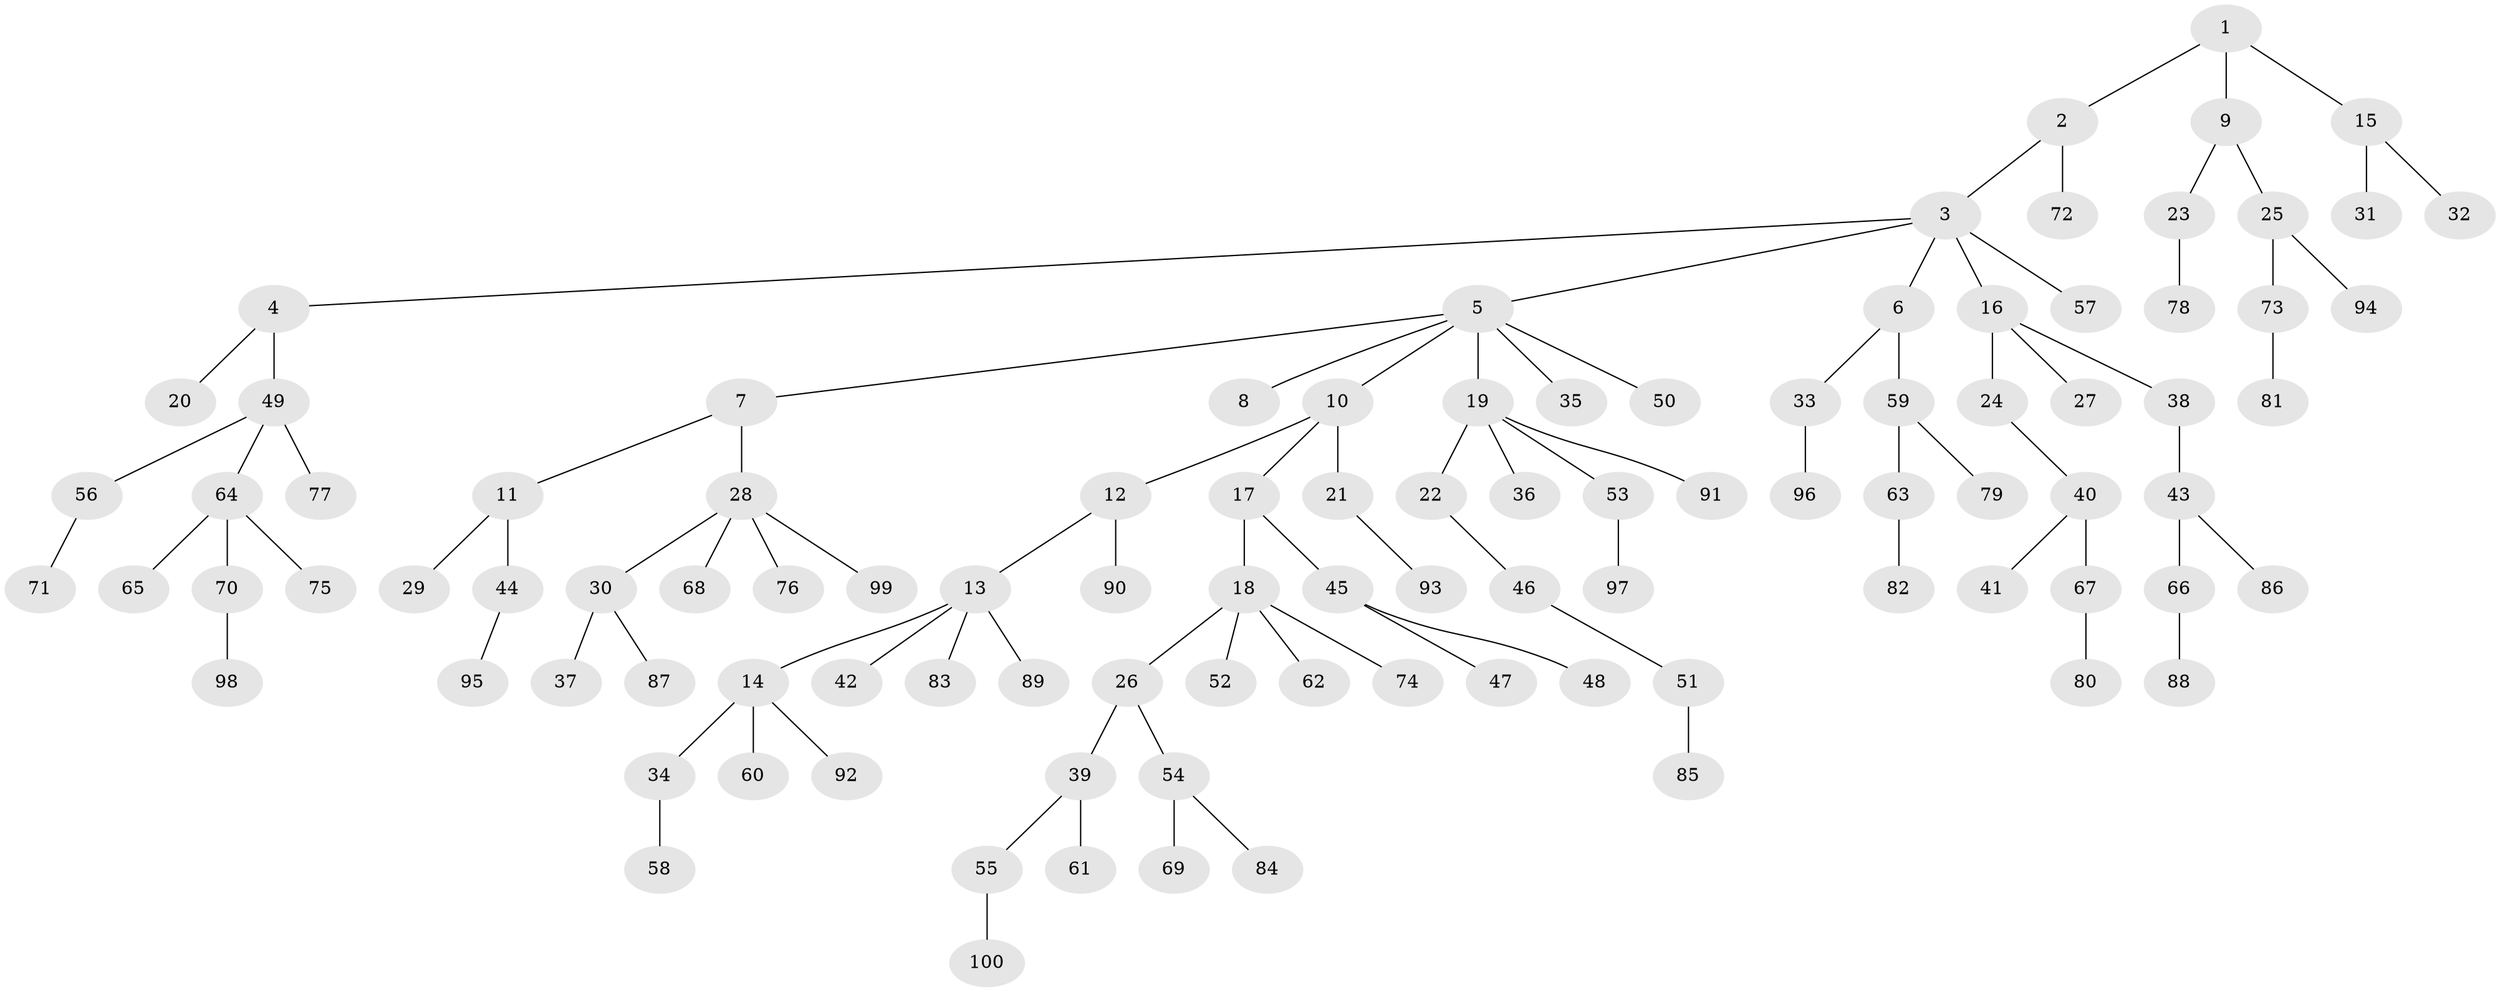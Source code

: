 // Generated by graph-tools (version 1.1) at 2025/38/02/21/25 10:38:55]
// undirected, 100 vertices, 99 edges
graph export_dot {
graph [start="1"]
  node [color=gray90,style=filled];
  1;
  2;
  3;
  4;
  5;
  6;
  7;
  8;
  9;
  10;
  11;
  12;
  13;
  14;
  15;
  16;
  17;
  18;
  19;
  20;
  21;
  22;
  23;
  24;
  25;
  26;
  27;
  28;
  29;
  30;
  31;
  32;
  33;
  34;
  35;
  36;
  37;
  38;
  39;
  40;
  41;
  42;
  43;
  44;
  45;
  46;
  47;
  48;
  49;
  50;
  51;
  52;
  53;
  54;
  55;
  56;
  57;
  58;
  59;
  60;
  61;
  62;
  63;
  64;
  65;
  66;
  67;
  68;
  69;
  70;
  71;
  72;
  73;
  74;
  75;
  76;
  77;
  78;
  79;
  80;
  81;
  82;
  83;
  84;
  85;
  86;
  87;
  88;
  89;
  90;
  91;
  92;
  93;
  94;
  95;
  96;
  97;
  98;
  99;
  100;
  1 -- 2;
  1 -- 9;
  1 -- 15;
  2 -- 3;
  2 -- 72;
  3 -- 4;
  3 -- 5;
  3 -- 6;
  3 -- 16;
  3 -- 57;
  4 -- 20;
  4 -- 49;
  5 -- 7;
  5 -- 8;
  5 -- 10;
  5 -- 19;
  5 -- 35;
  5 -- 50;
  6 -- 33;
  6 -- 59;
  7 -- 11;
  7 -- 28;
  9 -- 23;
  9 -- 25;
  10 -- 12;
  10 -- 17;
  10 -- 21;
  11 -- 29;
  11 -- 44;
  12 -- 13;
  12 -- 90;
  13 -- 14;
  13 -- 42;
  13 -- 83;
  13 -- 89;
  14 -- 34;
  14 -- 60;
  14 -- 92;
  15 -- 31;
  15 -- 32;
  16 -- 24;
  16 -- 27;
  16 -- 38;
  17 -- 18;
  17 -- 45;
  18 -- 26;
  18 -- 52;
  18 -- 62;
  18 -- 74;
  19 -- 22;
  19 -- 36;
  19 -- 53;
  19 -- 91;
  21 -- 93;
  22 -- 46;
  23 -- 78;
  24 -- 40;
  25 -- 73;
  25 -- 94;
  26 -- 39;
  26 -- 54;
  28 -- 30;
  28 -- 68;
  28 -- 76;
  28 -- 99;
  30 -- 37;
  30 -- 87;
  33 -- 96;
  34 -- 58;
  38 -- 43;
  39 -- 55;
  39 -- 61;
  40 -- 41;
  40 -- 67;
  43 -- 66;
  43 -- 86;
  44 -- 95;
  45 -- 47;
  45 -- 48;
  46 -- 51;
  49 -- 56;
  49 -- 64;
  49 -- 77;
  51 -- 85;
  53 -- 97;
  54 -- 69;
  54 -- 84;
  55 -- 100;
  56 -- 71;
  59 -- 63;
  59 -- 79;
  63 -- 82;
  64 -- 65;
  64 -- 70;
  64 -- 75;
  66 -- 88;
  67 -- 80;
  70 -- 98;
  73 -- 81;
}
